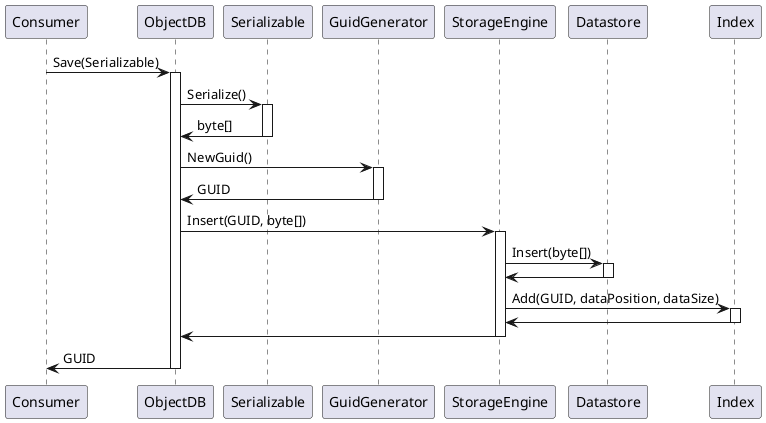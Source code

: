 @startuml
participant Consumer
participant ObjectDB
participant Serializable
participant GuidGenerator
participant StorageEngine
participant Datastore
participant Index

Consumer -> ObjectDB ++: Save(Serializable)

ObjectDB  -> Serializable ++: Serialize()
Serializable -> ObjectDB --: byte[]

ObjectDB -> GuidGenerator ++: NewGuid()

GuidGenerator -> ObjectDB --: GUID

ObjectDB -> StorageEngine ++: Insert(GUID, byte[])
StorageEngine -> Datastore ++: Insert(byte[])
Datastore -> StorageEngine --

StorageEngine -> Index ++: Add(GUID, dataPosition, dataSize)
Index -> StorageEngine --
StorageEngine -> ObjectDB --

ObjectDB -> Consumer --: GUID

@enduml

